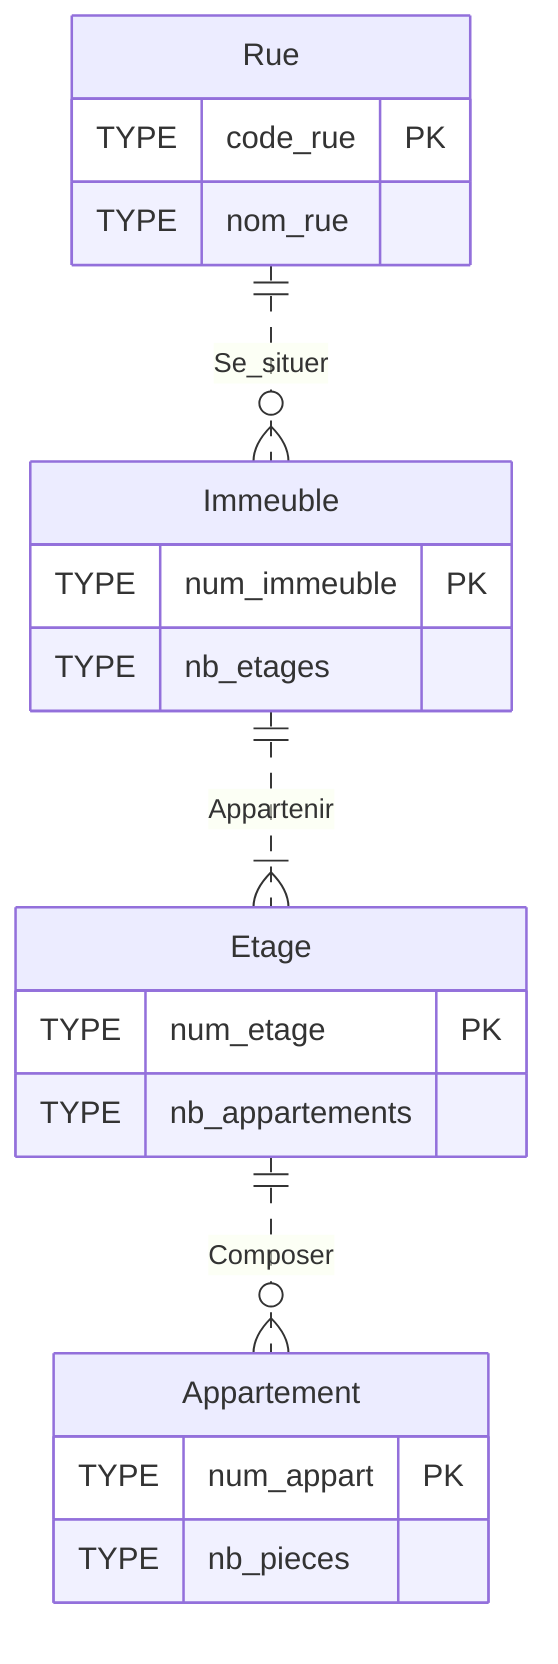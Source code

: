 erDiagram
  %% Generated by Mocodo 4.0.2
  Appartement {
    TYPE num_appart PK
    TYPE nb_pieces
  }
  Etage {
    TYPE num_etage PK
    TYPE nb_appartements
  }
  Immeuble {
    TYPE num_immeuble PK
    TYPE nb_etages
  }
  Rue {
    TYPE code_rue PK
    TYPE nom_rue
  }
  Etage ||..o{ Appartement: Composer
  Immeuble ||..|{ Etage: Appartenir
  Rue ||..o{ Immeuble: Se_situer